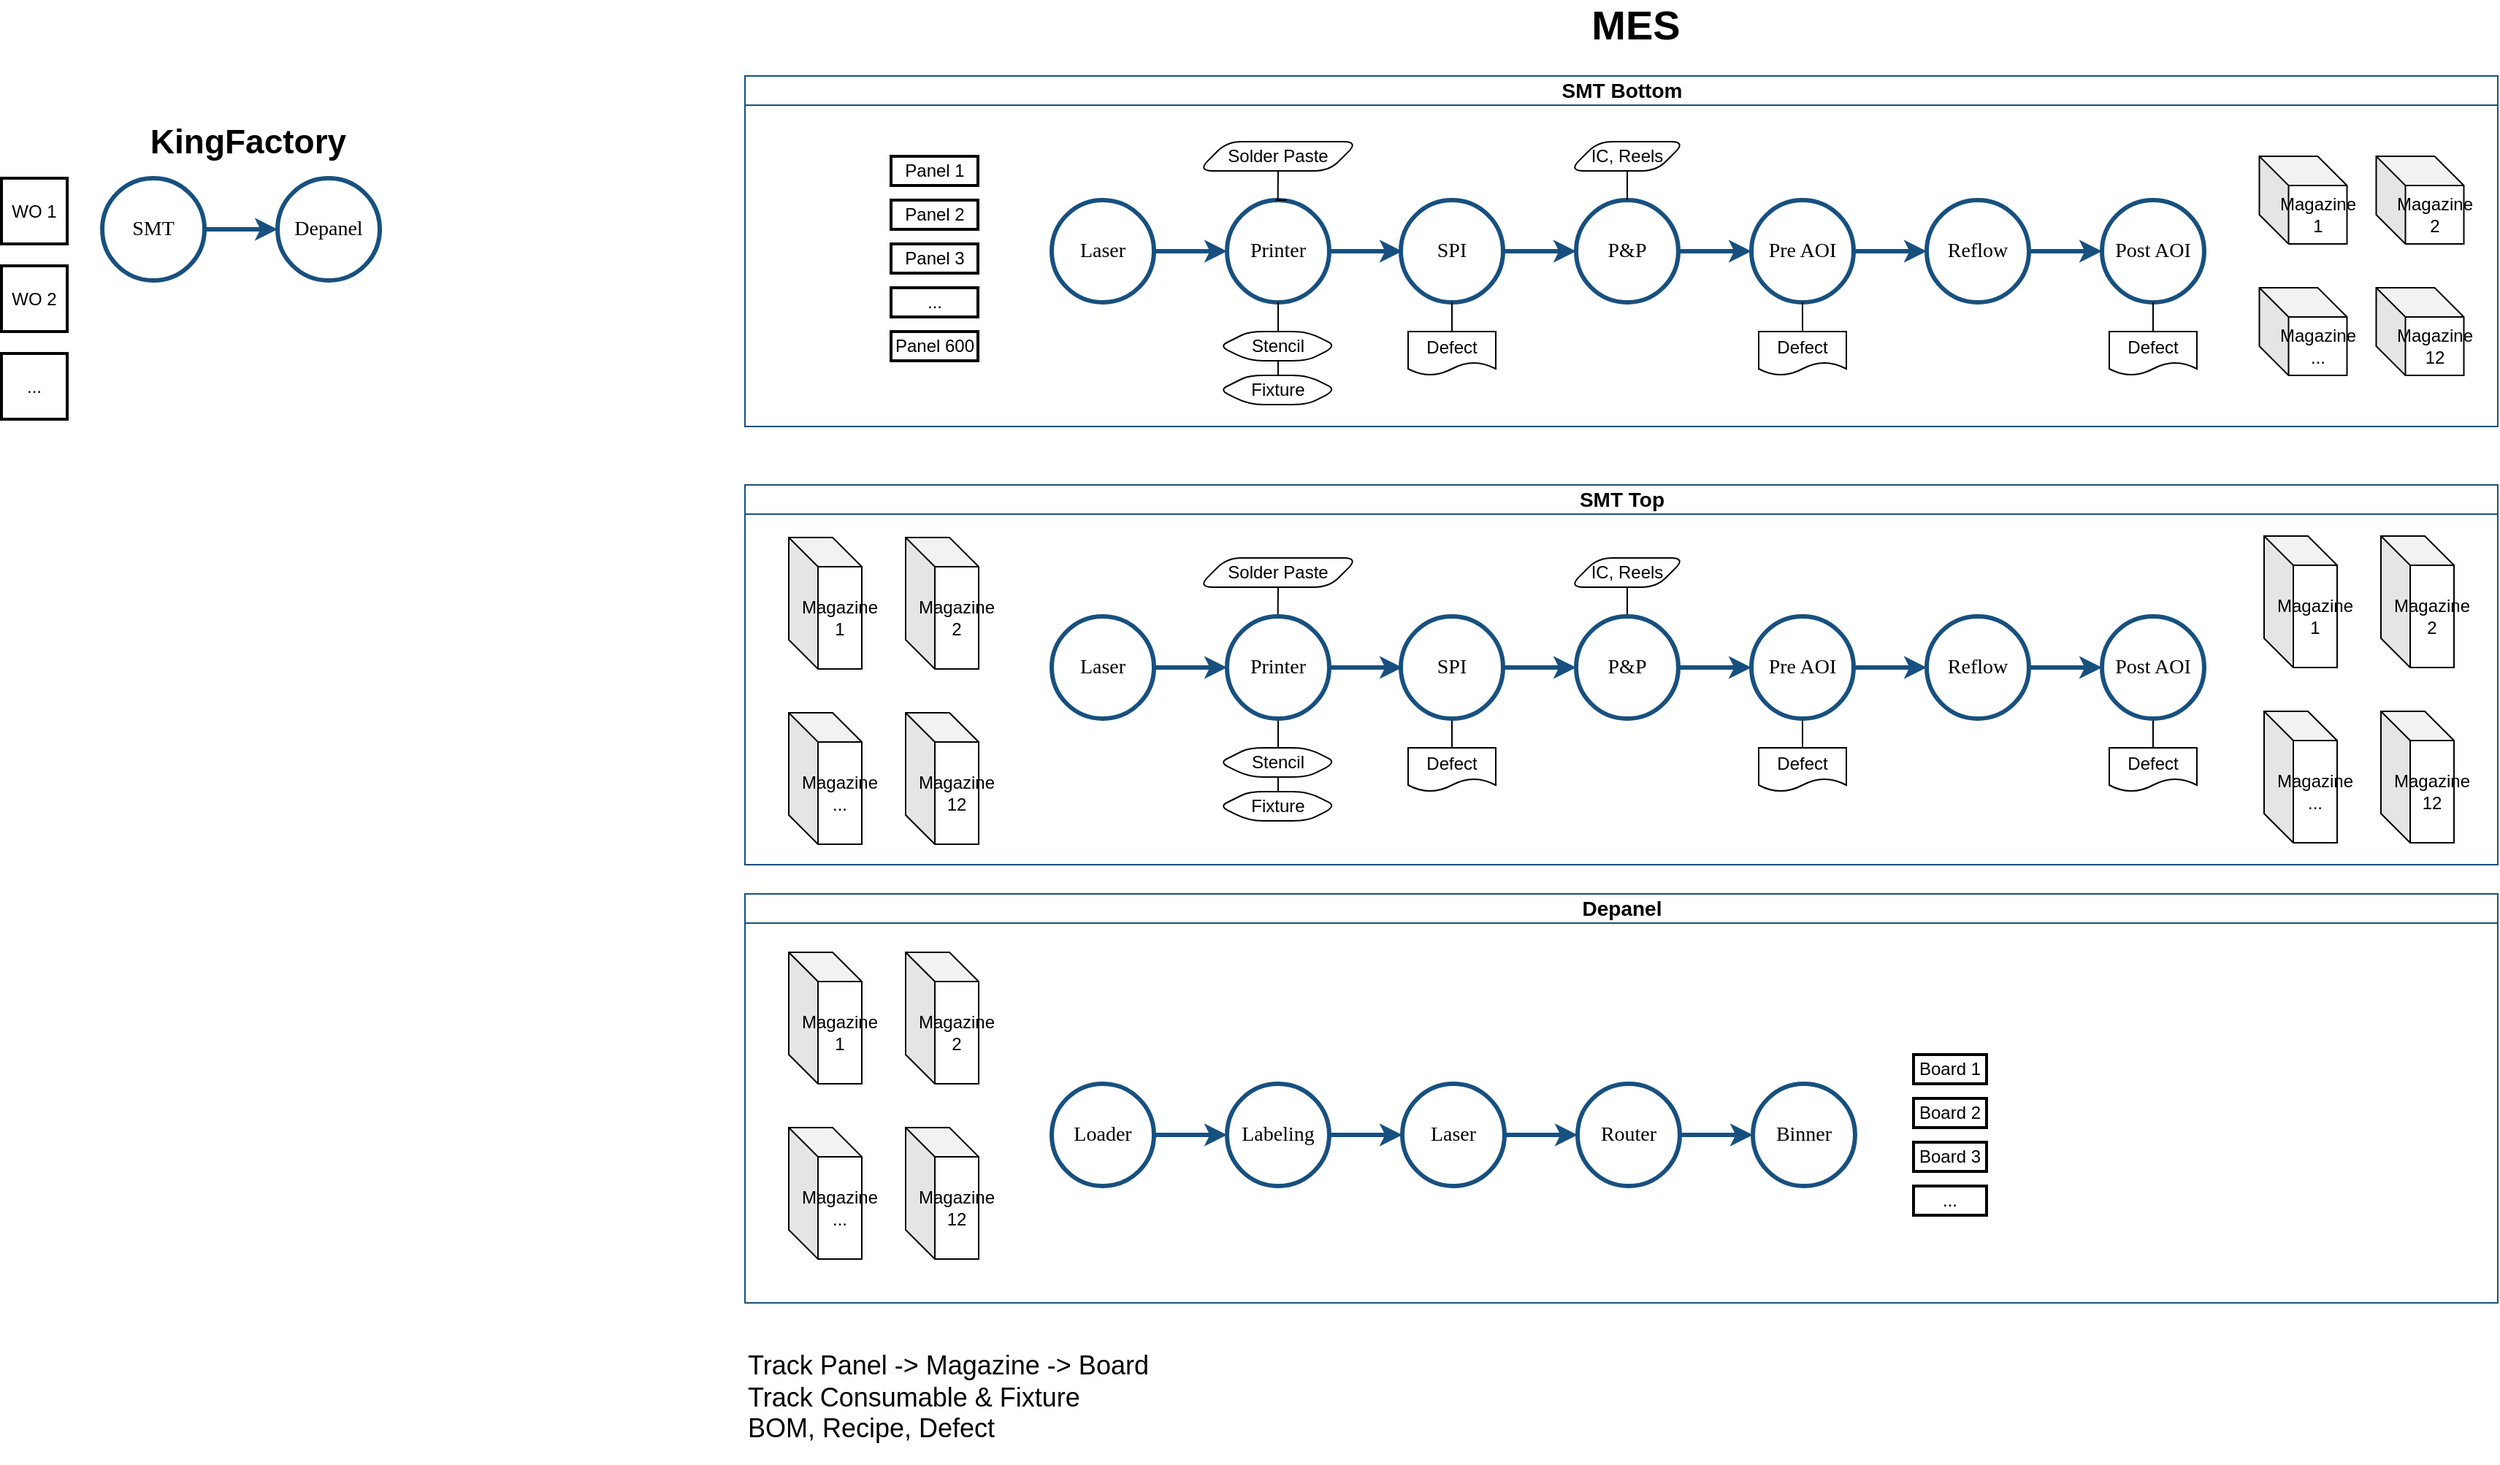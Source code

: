<mxfile version="24.6.4" type="github">
  <diagram name="Page-1" id="Fd1FzEswAbWufd-SexZk">
    <mxGraphModel dx="1406" dy="1894" grid="1" gridSize="10" guides="1" tooltips="1" connect="1" arrows="1" fold="1" page="1" pageScale="1" pageWidth="1169" pageHeight="827" math="0" shadow="0">
      <root>
        <mxCell id="0" />
        <mxCell id="1" parent="0" />
        <mxCell id="p1yy4l3E6SkV4V8z5aji-8" value="SMT Bottom" style="swimlane;html=1;startSize=20;fontSize=14;strokeColor=#17507F;strokeWidth=1;align=center;" parent="1" vertex="1">
          <mxGeometry x="670" y="-40" width="1200" height="240" as="geometry" />
        </mxCell>
        <mxCell id="p1yy4l3E6SkV4V8z5aji-44" style="edgeStyle=orthogonalEdgeStyle;rounded=0;orthogonalLoop=1;jettySize=auto;html=1;exitX=1;exitY=0.5;exitDx=0;exitDy=0;fontSize=14;strokeColor=#17507F;strokeWidth=3;" parent="p1yy4l3E6SkV4V8z5aji-8" source="p1yy4l3E6SkV4V8z5aji-9" target="p1yy4l3E6SkV4V8z5aji-25" edge="1">
          <mxGeometry relative="1" as="geometry" />
        </mxCell>
        <mxCell id="p1yy4l3E6SkV4V8z5aji-9" value="SPI" style="rounded=1;whiteSpace=wrap;html=1;shadow=0;labelBackgroundColor=none;strokeWidth=3;fontFamily=Verdana;fontSize=14;align=center;shape=ellipse;perimeter=ellipsePerimeter;strokeColor=#17507F;" parent="p1yy4l3E6SkV4V8z5aji-8" vertex="1">
          <mxGeometry x="449" y="85" width="70" height="70" as="geometry" />
        </mxCell>
        <mxCell id="p1yy4l3E6SkV4V8z5aji-41" style="edgeStyle=orthogonalEdgeStyle;rounded=0;orthogonalLoop=1;jettySize=auto;html=1;exitX=1;exitY=0.5;exitDx=0;exitDy=0;entryX=0;entryY=0.5;entryDx=0;entryDy=0;fontSize=14;strokeColor=#17507F;strokeWidth=3;" parent="p1yy4l3E6SkV4V8z5aji-8" source="p1yy4l3E6SkV4V8z5aji-20" target="p1yy4l3E6SkV4V8z5aji-22" edge="1">
          <mxGeometry relative="1" as="geometry" />
        </mxCell>
        <mxCell id="p1yy4l3E6SkV4V8z5aji-20" value="Laser" style="rounded=1;whiteSpace=wrap;html=1;shadow=0;labelBackgroundColor=none;strokeWidth=3;fontFamily=Verdana;fontSize=14;align=center;shape=ellipse;perimeter=ellipsePerimeter;strokeColor=#17507F;" parent="p1yy4l3E6SkV4V8z5aji-8" vertex="1">
          <mxGeometry x="210" y="85" width="70" height="70" as="geometry" />
        </mxCell>
        <mxCell id="p1yy4l3E6SkV4V8z5aji-42" style="edgeStyle=orthogonalEdgeStyle;rounded=0;orthogonalLoop=1;jettySize=auto;html=1;exitX=1;exitY=0.5;exitDx=0;exitDy=0;entryX=0;entryY=0.5;entryDx=0;entryDy=0;fontSize=14;strokeColor=#17507F;strokeWidth=3;" parent="p1yy4l3E6SkV4V8z5aji-8" source="p1yy4l3E6SkV4V8z5aji-22" edge="1">
          <mxGeometry relative="1" as="geometry">
            <mxPoint x="450" y="120" as="targetPoint" />
          </mxGeometry>
        </mxCell>
        <mxCell id="p1yy4l3E6SkV4V8z5aji-22" value="Printer" style="rounded=1;whiteSpace=wrap;html=1;shadow=0;labelBackgroundColor=none;strokeWidth=3;fontFamily=Verdana;fontSize=14;align=center;shape=ellipse;perimeter=ellipsePerimeter;strokeColor=#17507F;" parent="p1yy4l3E6SkV4V8z5aji-8" vertex="1">
          <mxGeometry x="330" y="85" width="70" height="70" as="geometry" />
        </mxCell>
        <mxCell id="p1yy4l3E6SkV4V8z5aji-45" style="edgeStyle=orthogonalEdgeStyle;rounded=0;orthogonalLoop=1;jettySize=auto;html=1;exitX=1;exitY=0.5;exitDx=0;exitDy=0;entryX=0;entryY=0.5;entryDx=0;entryDy=0;fontSize=14;strokeColor=#17507F;strokeWidth=3;" parent="p1yy4l3E6SkV4V8z5aji-8" source="p1yy4l3E6SkV4V8z5aji-25" target="p1yy4l3E6SkV4V8z5aji-27" edge="1">
          <mxGeometry relative="1" as="geometry" />
        </mxCell>
        <mxCell id="p1yy4l3E6SkV4V8z5aji-25" value="P&amp;amp;P" style="rounded=1;whiteSpace=wrap;html=1;shadow=0;labelBackgroundColor=none;strokeWidth=3;fontFamily=Verdana;fontSize=14;align=center;shape=ellipse;perimeter=ellipsePerimeter;strokeColor=#17507F;" parent="p1yy4l3E6SkV4V8z5aji-8" vertex="1">
          <mxGeometry x="569" y="85" width="70" height="70" as="geometry" />
        </mxCell>
        <mxCell id="p1yy4l3E6SkV4V8z5aji-46" style="edgeStyle=orthogonalEdgeStyle;rounded=0;orthogonalLoop=1;jettySize=auto;html=1;exitX=1;exitY=0.5;exitDx=0;exitDy=0;entryX=0;entryY=0.5;entryDx=0;entryDy=0;fontSize=14;strokeColor=#17507F;strokeWidth=3;" parent="p1yy4l3E6SkV4V8z5aji-8" source="p1yy4l3E6SkV4V8z5aji-27" target="p1yy4l3E6SkV4V8z5aji-28" edge="1">
          <mxGeometry relative="1" as="geometry" />
        </mxCell>
        <mxCell id="p1yy4l3E6SkV4V8z5aji-27" value="Pre AOI" style="rounded=1;whiteSpace=wrap;html=1;shadow=0;labelBackgroundColor=none;strokeWidth=3;fontFamily=Verdana;fontSize=14;align=center;shape=ellipse;perimeter=ellipsePerimeter;aspect=fixed;strokeColor=#17507F;" parent="p1yy4l3E6SkV4V8z5aji-8" vertex="1">
          <mxGeometry x="689" y="85" width="70" height="70" as="geometry" />
        </mxCell>
        <mxCell id="p1yy4l3E6SkV4V8z5aji-47" style="edgeStyle=orthogonalEdgeStyle;rounded=0;orthogonalLoop=1;jettySize=auto;html=1;exitX=1;exitY=0.5;exitDx=0;exitDy=0;entryX=0;entryY=0.5;entryDx=0;entryDy=0;fontSize=14;strokeColor=#17507F;strokeWidth=3;" parent="p1yy4l3E6SkV4V8z5aji-8" source="p1yy4l3E6SkV4V8z5aji-28" target="p1yy4l3E6SkV4V8z5aji-29" edge="1">
          <mxGeometry relative="1" as="geometry" />
        </mxCell>
        <mxCell id="p1yy4l3E6SkV4V8z5aji-28" value="Reflow" style="rounded=1;whiteSpace=wrap;html=1;shadow=0;labelBackgroundColor=none;strokeWidth=3;fontFamily=Verdana;fontSize=14;align=center;shape=ellipse;perimeter=ellipsePerimeter;strokeColor=#17507F;" parent="p1yy4l3E6SkV4V8z5aji-8" vertex="1">
          <mxGeometry x="809" y="85" width="70" height="70" as="geometry" />
        </mxCell>
        <mxCell id="p1yy4l3E6SkV4V8z5aji-29" value="Post AOI" style="rounded=1;whiteSpace=wrap;html=1;shadow=0;labelBackgroundColor=none;strokeWidth=3;fontFamily=Verdana;fontSize=14;align=center;shape=ellipse;perimeter=ellipsePerimeter;aspect=fixed;strokeColor=#17507F;" parent="p1yy4l3E6SkV4V8z5aji-8" vertex="1">
          <mxGeometry x="929" y="85" width="70" height="70" as="geometry" />
        </mxCell>
        <mxCell id="p1yy4l3E6SkV4V8z5aji-117" value="Panel 1" style="rounded=0;whiteSpace=wrap;html=1;strokeWidth=2;" parent="p1yy4l3E6SkV4V8z5aji-8" vertex="1">
          <mxGeometry x="100" y="55" width="59.5" height="20" as="geometry" />
        </mxCell>
        <mxCell id="p1yy4l3E6SkV4V8z5aji-118" value="Panel 2" style="rounded=0;whiteSpace=wrap;html=1;strokeWidth=2;" parent="p1yy4l3E6SkV4V8z5aji-8" vertex="1">
          <mxGeometry x="100" y="85" width="59.5" height="20" as="geometry" />
        </mxCell>
        <mxCell id="p1yy4l3E6SkV4V8z5aji-119" value="Panel 3" style="rounded=0;whiteSpace=wrap;html=1;strokeWidth=2;" parent="p1yy4l3E6SkV4V8z5aji-8" vertex="1">
          <mxGeometry x="100" y="115" width="59.5" height="20" as="geometry" />
        </mxCell>
        <mxCell id="p1yy4l3E6SkV4V8z5aji-120" value="Panel 600" style="rounded=0;whiteSpace=wrap;html=1;strokeWidth=2;" parent="p1yy4l3E6SkV4V8z5aji-8" vertex="1">
          <mxGeometry x="100" y="175" width="59.5" height="20" as="geometry" />
        </mxCell>
        <mxCell id="4Pd_6d9tEIYuD97MjGwz-25" value="" style="edgeStyle=entityRelationEdgeStyle;startArrow=none;endArrow=none;segment=10;curved=1;sourcePerimeterSpacing=0;targetPerimeterSpacing=0;rounded=0;exitX=0.5;exitY=0;exitDx=0;exitDy=0;" parent="p1yy4l3E6SkV4V8z5aji-8" source="p1yy4l3E6SkV4V8z5aji-22" edge="1">
          <mxGeometry relative="1" as="geometry">
            <mxPoint x="288" y="85" as="sourcePoint" />
            <mxPoint x="369" y="85" as="targetPoint" />
          </mxGeometry>
        </mxCell>
        <mxCell id="4Pd_6d9tEIYuD97MjGwz-45" style="edgeStyle=orthogonalEdgeStyle;rounded=0;orthogonalLoop=1;jettySize=auto;html=1;exitX=0.5;exitY=0;exitDx=0;exitDy=0;endArrow=none;endFill=0;" parent="p1yy4l3E6SkV4V8z5aji-8" source="4Pd_6d9tEIYuD97MjGwz-44" target="p1yy4l3E6SkV4V8z5aji-22" edge="1">
          <mxGeometry relative="1" as="geometry" />
        </mxCell>
        <mxCell id="4Pd_6d9tEIYuD97MjGwz-44" value="Stencil" style="shape=hexagon;whiteSpace=wrap;html=1;fixedSize=1;rounded=1;perimeter=hexagonPerimeter2;" parent="p1yy4l3E6SkV4V8z5aji-8" vertex="1">
          <mxGeometry x="325" y="175" width="80" height="20" as="geometry" />
        </mxCell>
        <mxCell id="4Pd_6d9tEIYuD97MjGwz-48" style="edgeStyle=orthogonalEdgeStyle;rounded=0;orthogonalLoop=1;jettySize=auto;html=1;exitX=0.5;exitY=0;exitDx=0;exitDy=0;entryX=0.5;entryY=1;entryDx=0;entryDy=0;endArrow=none;endFill=0;" parent="p1yy4l3E6SkV4V8z5aji-8" source="4Pd_6d9tEIYuD97MjGwz-46" target="4Pd_6d9tEIYuD97MjGwz-44" edge="1">
          <mxGeometry relative="1" as="geometry" />
        </mxCell>
        <mxCell id="4Pd_6d9tEIYuD97MjGwz-46" value="Fixture" style="shape=hexagon;whiteSpace=wrap;html=1;fixedSize=1;rounded=1;perimeter=hexagonPerimeter2;" parent="p1yy4l3E6SkV4V8z5aji-8" vertex="1">
          <mxGeometry x="325" y="205" width="80" height="20" as="geometry" />
        </mxCell>
        <mxCell id="4Pd_6d9tEIYuD97MjGwz-81" style="edgeStyle=orthogonalEdgeStyle;rounded=0;orthogonalLoop=1;jettySize=auto;html=1;exitX=0.5;exitY=1;exitDx=0;exitDy=0;entryX=0.5;entryY=0;entryDx=0;entryDy=0;endArrow=none;endFill=0;" parent="p1yy4l3E6SkV4V8z5aji-8" source="4Pd_6d9tEIYuD97MjGwz-51" target="p1yy4l3E6SkV4V8z5aji-25" edge="1">
          <mxGeometry relative="1" as="geometry" />
        </mxCell>
        <mxCell id="4Pd_6d9tEIYuD97MjGwz-51" value="IC, Reels" style="shape=parallelogram;whiteSpace=wrap;html=1;fixedSize=1;rounded=1;perimeter=parallelogramPerimeter;" parent="p1yy4l3E6SkV4V8z5aji-8" vertex="1">
          <mxGeometry x="564" y="45" width="80" height="20" as="geometry" />
        </mxCell>
        <mxCell id="4Pd_6d9tEIYuD97MjGwz-79" style="edgeStyle=orthogonalEdgeStyle;rounded=0;orthogonalLoop=1;jettySize=auto;html=1;exitX=0.5;exitY=1;exitDx=0;exitDy=0;endArrow=none;endFill=0;" parent="p1yy4l3E6SkV4V8z5aji-8" source="4Pd_6d9tEIYuD97MjGwz-78" edge="1">
          <mxGeometry relative="1" as="geometry">
            <mxPoint x="364.833" y="85" as="targetPoint" />
          </mxGeometry>
        </mxCell>
        <mxCell id="4Pd_6d9tEIYuD97MjGwz-78" value="Solder Paste" style="shape=parallelogram;whiteSpace=wrap;html=1;fixedSize=1;rounded=1;perimeter=parallelogramPerimeter;" parent="p1yy4l3E6SkV4V8z5aji-8" vertex="1">
          <mxGeometry x="310" y="45" width="110" height="20" as="geometry" />
        </mxCell>
        <mxCell id="4Pd_6d9tEIYuD97MjGwz-86" style="edgeStyle=orthogonalEdgeStyle;rounded=0;orthogonalLoop=1;jettySize=auto;html=1;exitX=0.5;exitY=0;exitDx=0;exitDy=0;entryX=0.5;entryY=1;entryDx=0;entryDy=0;endArrow=none;endFill=0;" parent="p1yy4l3E6SkV4V8z5aji-8" source="4Pd_6d9tEIYuD97MjGwz-82" target="p1yy4l3E6SkV4V8z5aji-27" edge="1">
          <mxGeometry relative="1" as="geometry" />
        </mxCell>
        <mxCell id="4Pd_6d9tEIYuD97MjGwz-82" value="Defect" style="shape=document;whiteSpace=wrap;html=1;boundedLbl=1;" parent="p1yy4l3E6SkV4V8z5aji-8" vertex="1">
          <mxGeometry x="694" y="175" width="60" height="30" as="geometry" />
        </mxCell>
        <mxCell id="4Pd_6d9tEIYuD97MjGwz-85" style="edgeStyle=orthogonalEdgeStyle;rounded=0;orthogonalLoop=1;jettySize=auto;html=1;exitX=0.5;exitY=0;exitDx=0;exitDy=0;entryX=0.5;entryY=1;entryDx=0;entryDy=0;endArrow=none;endFill=0;" parent="p1yy4l3E6SkV4V8z5aji-8" source="4Pd_6d9tEIYuD97MjGwz-83" target="p1yy4l3E6SkV4V8z5aji-9" edge="1">
          <mxGeometry relative="1" as="geometry" />
        </mxCell>
        <mxCell id="4Pd_6d9tEIYuD97MjGwz-83" value="Defect" style="shape=document;whiteSpace=wrap;html=1;boundedLbl=1;" parent="p1yy4l3E6SkV4V8z5aji-8" vertex="1">
          <mxGeometry x="454" y="175" width="60" height="30" as="geometry" />
        </mxCell>
        <mxCell id="4Pd_6d9tEIYuD97MjGwz-87" style="edgeStyle=orthogonalEdgeStyle;rounded=0;orthogonalLoop=1;jettySize=auto;html=1;exitX=0.5;exitY=0;exitDx=0;exitDy=0;entryX=0.5;entryY=1;entryDx=0;entryDy=0;endArrow=none;endFill=0;" parent="p1yy4l3E6SkV4V8z5aji-8" source="4Pd_6d9tEIYuD97MjGwz-84" target="p1yy4l3E6SkV4V8z5aji-29" edge="1">
          <mxGeometry relative="1" as="geometry" />
        </mxCell>
        <mxCell id="4Pd_6d9tEIYuD97MjGwz-84" value="Defect" style="shape=document;whiteSpace=wrap;html=1;boundedLbl=1;" parent="p1yy4l3E6SkV4V8z5aji-8" vertex="1">
          <mxGeometry x="934" y="175" width="60" height="30" as="geometry" />
        </mxCell>
        <mxCell id="mDVPU43XLlDiNvdIwute-2" value="Magazine 1" style="shape=cube;whiteSpace=wrap;html=1;boundedLbl=1;backgroundOutline=1;darkOpacity=0.05;darkOpacity2=0.1;" vertex="1" parent="p1yy4l3E6SkV4V8z5aji-8">
          <mxGeometry x="1036.75" y="55" width="60" height="60" as="geometry" />
        </mxCell>
        <mxCell id="mDVPU43XLlDiNvdIwute-5" value="Magazine ..." style="shape=cube;whiteSpace=wrap;html=1;boundedLbl=1;backgroundOutline=1;darkOpacity=0.05;darkOpacity2=0.1;" vertex="1" parent="p1yy4l3E6SkV4V8z5aji-8">
          <mxGeometry x="1036.75" y="145" width="60" height="60" as="geometry" />
        </mxCell>
        <mxCell id="mDVPU43XLlDiNvdIwute-6" value="Magazine 2" style="shape=cube;whiteSpace=wrap;html=1;boundedLbl=1;backgroundOutline=1;darkOpacity=0.05;darkOpacity2=0.1;" vertex="1" parent="p1yy4l3E6SkV4V8z5aji-8">
          <mxGeometry x="1116.75" y="55" width="60" height="60" as="geometry" />
        </mxCell>
        <mxCell id="mDVPU43XLlDiNvdIwute-7" value="..." style="rounded=0;whiteSpace=wrap;html=1;strokeWidth=2;" vertex="1" parent="p1yy4l3E6SkV4V8z5aji-8">
          <mxGeometry x="100" y="145" width="59.5" height="20" as="geometry" />
        </mxCell>
        <mxCell id="mDVPU43XLlDiNvdIwute-9" value="Magazine 12" style="shape=cube;whiteSpace=wrap;html=1;boundedLbl=1;backgroundOutline=1;darkOpacity=0.05;darkOpacity2=0.1;" vertex="1" parent="p1yy4l3E6SkV4V8z5aji-8">
          <mxGeometry x="1116.75" y="145" width="60" height="60" as="geometry" />
        </mxCell>
        <mxCell id="p1yy4l3E6SkV4V8z5aji-59" value="Depanel" style="swimlane;html=1;startSize=20;fontSize=14;strokeColor=#17507F;strokeWidth=1;" parent="1" vertex="1">
          <mxGeometry x="670" y="520" width="1200" height="280" as="geometry" />
        </mxCell>
        <mxCell id="p1yy4l3E6SkV4V8z5aji-60" style="edgeStyle=orthogonalEdgeStyle;rounded=0;orthogonalLoop=1;jettySize=auto;html=1;exitX=1;exitY=0.5;exitDx=0;exitDy=0;fontSize=14;strokeColor=#17507F;strokeWidth=3;" parent="p1yy4l3E6SkV4V8z5aji-59" source="p1yy4l3E6SkV4V8z5aji-61" target="p1yy4l3E6SkV4V8z5aji-69" edge="1">
          <mxGeometry relative="1" as="geometry" />
        </mxCell>
        <mxCell id="p1yy4l3E6SkV4V8z5aji-61" value="Router" style="rounded=1;whiteSpace=wrap;html=1;shadow=0;labelBackgroundColor=none;strokeWidth=3;fontFamily=Verdana;fontSize=14;align=center;shape=ellipse;perimeter=ellipsePerimeter;strokeColor=#17507F;" parent="p1yy4l3E6SkV4V8z5aji-59" vertex="1">
          <mxGeometry x="570" y="130" width="70" height="70" as="geometry" />
        </mxCell>
        <mxCell id="p1yy4l3E6SkV4V8z5aji-62" style="edgeStyle=orthogonalEdgeStyle;rounded=0;orthogonalLoop=1;jettySize=auto;html=1;exitX=1;exitY=0.5;exitDx=0;exitDy=0;fontSize=14;strokeColor=#17507F;strokeWidth=3;" parent="p1yy4l3E6SkV4V8z5aji-59" source="p1yy4l3E6SkV4V8z5aji-63" target="p1yy4l3E6SkV4V8z5aji-65" edge="1">
          <mxGeometry relative="1" as="geometry" />
        </mxCell>
        <mxCell id="p1yy4l3E6SkV4V8z5aji-63" value="Loader" style="rounded=1;whiteSpace=wrap;html=1;shadow=0;labelBackgroundColor=none;strokeWidth=3;fontFamily=Verdana;fontSize=14;align=center;shape=ellipse;perimeter=ellipsePerimeter;strokeColor=#17507F;" parent="p1yy4l3E6SkV4V8z5aji-59" vertex="1">
          <mxGeometry x="210" y="130" width="70" height="70" as="geometry" />
        </mxCell>
        <mxCell id="p1yy4l3E6SkV4V8z5aji-64" style="edgeStyle=orthogonalEdgeStyle;rounded=0;orthogonalLoop=1;jettySize=auto;html=1;exitX=1;exitY=0.5;exitDx=0;exitDy=0;entryX=0;entryY=0.5;entryDx=0;entryDy=0;fontSize=14;strokeColor=#17507F;strokeWidth=3;" parent="p1yy4l3E6SkV4V8z5aji-59" source="p1yy4l3E6SkV4V8z5aji-65" target="p1yy4l3E6SkV4V8z5aji-67" edge="1">
          <mxGeometry relative="1" as="geometry" />
        </mxCell>
        <mxCell id="p1yy4l3E6SkV4V8z5aji-65" value="Labeling" style="rounded=1;whiteSpace=wrap;html=1;shadow=0;labelBackgroundColor=none;strokeWidth=3;fontFamily=Verdana;fontSize=14;align=center;shape=ellipse;perimeter=ellipsePerimeter;strokeColor=#17507F;" parent="p1yy4l3E6SkV4V8z5aji-59" vertex="1">
          <mxGeometry x="330" y="130" width="70" height="70" as="geometry" />
        </mxCell>
        <mxCell id="p1yy4l3E6SkV4V8z5aji-66" style="edgeStyle=orthogonalEdgeStyle;rounded=0;orthogonalLoop=1;jettySize=auto;html=1;exitX=1;exitY=0.5;exitDx=0;exitDy=0;entryX=0;entryY=0.5;entryDx=0;entryDy=0;fontSize=14;strokeColor=#17507F;strokeWidth=3;" parent="p1yy4l3E6SkV4V8z5aji-59" source="p1yy4l3E6SkV4V8z5aji-67" target="p1yy4l3E6SkV4V8z5aji-61" edge="1">
          <mxGeometry relative="1" as="geometry" />
        </mxCell>
        <mxCell id="p1yy4l3E6SkV4V8z5aji-67" value="Laser" style="rounded=1;whiteSpace=wrap;html=1;shadow=0;labelBackgroundColor=none;strokeWidth=3;fontFamily=Verdana;fontSize=14;align=center;shape=ellipse;perimeter=ellipsePerimeter;strokeColor=#17507F;" parent="p1yy4l3E6SkV4V8z5aji-59" vertex="1">
          <mxGeometry x="450" y="130" width="70" height="70" as="geometry" />
        </mxCell>
        <mxCell id="p1yy4l3E6SkV4V8z5aji-69" value="Binner" style="rounded=1;whiteSpace=wrap;html=1;shadow=0;labelBackgroundColor=none;strokeWidth=3;fontFamily=Verdana;fontSize=14;align=center;shape=ellipse;perimeter=ellipsePerimeter;strokeColor=#17507F;" parent="p1yy4l3E6SkV4V8z5aji-59" vertex="1">
          <mxGeometry x="690" y="130" width="70" height="70" as="geometry" />
        </mxCell>
        <mxCell id="p1yy4l3E6SkV4V8z5aji-122" value="Board 1" style="rounded=0;whiteSpace=wrap;html=1;strokeWidth=2;" parent="p1yy4l3E6SkV4V8z5aji-59" vertex="1">
          <mxGeometry x="800" y="110" width="50" height="20" as="geometry" />
        </mxCell>
        <mxCell id="p1yy4l3E6SkV4V8z5aji-123" value="Board 2" style="rounded=0;whiteSpace=wrap;html=1;strokeWidth=2;" parent="p1yy4l3E6SkV4V8z5aji-59" vertex="1">
          <mxGeometry x="800" y="140" width="50" height="20" as="geometry" />
        </mxCell>
        <mxCell id="p1yy4l3E6SkV4V8z5aji-124" value="Board 3" style="rounded=0;whiteSpace=wrap;html=1;strokeWidth=2;" parent="p1yy4l3E6SkV4V8z5aji-59" vertex="1">
          <mxGeometry x="800" y="170" width="50" height="20" as="geometry" />
        </mxCell>
        <mxCell id="p1yy4l3E6SkV4V8z5aji-125" value="..." style="rounded=0;whiteSpace=wrap;html=1;strokeWidth=2;" parent="p1yy4l3E6SkV4V8z5aji-59" vertex="1">
          <mxGeometry x="800" y="200" width="50" height="20" as="geometry" />
        </mxCell>
        <mxCell id="mDVPU43XLlDiNvdIwute-19" value="Magazine 12" style="shape=cube;whiteSpace=wrap;html=1;boundedLbl=1;backgroundOutline=1;darkOpacity=0.05;darkOpacity2=0.1;" vertex="1" parent="p1yy4l3E6SkV4V8z5aji-59">
          <mxGeometry x="110" y="160" width="50" height="90" as="geometry" />
        </mxCell>
        <mxCell id="mDVPU43XLlDiNvdIwute-20" value="Magazine 2" style="shape=cube;whiteSpace=wrap;html=1;boundedLbl=1;backgroundOutline=1;darkOpacity=0.05;darkOpacity2=0.1;" vertex="1" parent="p1yy4l3E6SkV4V8z5aji-59">
          <mxGeometry x="110" y="40" width="50" height="90" as="geometry" />
        </mxCell>
        <mxCell id="mDVPU43XLlDiNvdIwute-21" value="Magazine 1" style="shape=cube;whiteSpace=wrap;html=1;boundedLbl=1;backgroundOutline=1;darkOpacity=0.05;darkOpacity2=0.1;" vertex="1" parent="p1yy4l3E6SkV4V8z5aji-59">
          <mxGeometry x="30" y="40" width="50" height="90" as="geometry" />
        </mxCell>
        <mxCell id="mDVPU43XLlDiNvdIwute-22" value="Magazine ..." style="shape=cube;whiteSpace=wrap;html=1;boundedLbl=1;backgroundOutline=1;darkOpacity=0.05;darkOpacity2=0.1;" vertex="1" parent="p1yy4l3E6SkV4V8z5aji-59">
          <mxGeometry x="30" y="160" width="50" height="90" as="geometry" />
        </mxCell>
        <mxCell id="p1yy4l3E6SkV4V8z5aji-91" style="edgeStyle=orthogonalEdgeStyle;rounded=0;orthogonalLoop=1;jettySize=auto;html=1;exitX=1;exitY=0.5;exitDx=0;exitDy=0;entryX=0;entryY=0.5;entryDx=0;entryDy=0;strokeColor=#17507f;strokeWidth=3;" parent="1" source="p1yy4l3E6SkV4V8z5aji-88" target="p1yy4l3E6SkV4V8z5aji-89" edge="1">
          <mxGeometry relative="1" as="geometry" />
        </mxCell>
        <mxCell id="p1yy4l3E6SkV4V8z5aji-88" value="SMT" style="rounded=1;whiteSpace=wrap;html=1;shadow=0;labelBackgroundColor=none;strokeWidth=3;fontFamily=Verdana;fontSize=14;align=center;shape=ellipse;perimeter=ellipsePerimeter;strokeColor=#17507f;" parent="1" vertex="1">
          <mxGeometry x="230" y="30" width="70" height="70" as="geometry" />
        </mxCell>
        <mxCell id="p1yy4l3E6SkV4V8z5aji-89" value="Depanel" style="rounded=1;whiteSpace=wrap;html=1;shadow=0;labelBackgroundColor=none;strokeWidth=3;fontFamily=Verdana;fontSize=14;align=center;shape=ellipse;perimeter=ellipsePerimeter;strokeColor=#17507f;" parent="1" vertex="1">
          <mxGeometry x="350" y="30" width="70" height="70" as="geometry" />
        </mxCell>
        <mxCell id="p1yy4l3E6SkV4V8z5aji-114" value="&lt;font style=&quot;font-size: 23px;&quot;&gt;&lt;b&gt;KingFactory&lt;/b&gt;&lt;/font&gt;" style="text;html=1;align=center;verticalAlign=middle;whiteSpace=wrap;rounded=0;" parent="1" vertex="1">
          <mxGeometry x="300" y="-10" width="60" height="30" as="geometry" />
        </mxCell>
        <mxCell id="p1yy4l3E6SkV4V8z5aji-115" value="WO 1" style="whiteSpace=wrap;html=1;aspect=fixed;strokeWidth=2;" parent="1" vertex="1">
          <mxGeometry x="161" y="30" width="45" height="45" as="geometry" />
        </mxCell>
        <mxCell id="p1yy4l3E6SkV4V8z5aji-116" value="WO 2" style="whiteSpace=wrap;html=1;aspect=fixed;strokeWidth=2;" parent="1" vertex="1">
          <mxGeometry x="161" y="90" width="45" height="45" as="geometry" />
        </mxCell>
        <mxCell id="p1yy4l3E6SkV4V8z5aji-121" value="..." style="whiteSpace=wrap;html=1;aspect=fixed;strokeWidth=2;" parent="1" vertex="1">
          <mxGeometry x="161" y="150" width="45" height="45" as="geometry" />
        </mxCell>
        <mxCell id="4Pd_6d9tEIYuD97MjGwz-23" value="&lt;font style=&quot;font-size: 28px;&quot;&gt;&lt;b style=&quot;font-size: 28px;&quot;&gt;MES&lt;/b&gt;&lt;/font&gt;" style="text;html=1;align=center;verticalAlign=middle;whiteSpace=wrap;rounded=0;fontSize=28;" parent="1" vertex="1">
          <mxGeometry x="1250" y="-90" width="60" height="30" as="geometry" />
        </mxCell>
        <mxCell id="4Pd_6d9tEIYuD97MjGwz-88" value="SMT Top" style="swimlane;html=1;startSize=20;fontSize=14;strokeColor=#17507F;strokeWidth=1;" parent="1" vertex="1">
          <mxGeometry x="670" y="240" width="1200" height="260" as="geometry" />
        </mxCell>
        <mxCell id="4Pd_6d9tEIYuD97MjGwz-89" style="edgeStyle=orthogonalEdgeStyle;rounded=0;orthogonalLoop=1;jettySize=auto;html=1;exitX=1;exitY=0.5;exitDx=0;exitDy=0;fontSize=14;strokeColor=#17507F;strokeWidth=3;" parent="4Pd_6d9tEIYuD97MjGwz-88" source="4Pd_6d9tEIYuD97MjGwz-90" target="4Pd_6d9tEIYuD97MjGwz-96" edge="1">
          <mxGeometry relative="1" as="geometry" />
        </mxCell>
        <mxCell id="4Pd_6d9tEIYuD97MjGwz-91" style="edgeStyle=orthogonalEdgeStyle;rounded=0;orthogonalLoop=1;jettySize=auto;html=1;exitX=1;exitY=0.5;exitDx=0;exitDy=0;entryX=0;entryY=0.5;entryDx=0;entryDy=0;fontSize=14;strokeColor=#17507F;strokeWidth=3;" parent="4Pd_6d9tEIYuD97MjGwz-88" source="4Pd_6d9tEIYuD97MjGwz-92" target="4Pd_6d9tEIYuD97MjGwz-94" edge="1">
          <mxGeometry relative="1" as="geometry" />
        </mxCell>
        <mxCell id="4Pd_6d9tEIYuD97MjGwz-93" style="edgeStyle=orthogonalEdgeStyle;rounded=0;orthogonalLoop=1;jettySize=auto;html=1;exitX=1;exitY=0.5;exitDx=0;exitDy=0;entryX=0;entryY=0.5;entryDx=0;entryDy=0;fontSize=14;strokeColor=#17507F;strokeWidth=3;" parent="4Pd_6d9tEIYuD97MjGwz-88" source="4Pd_6d9tEIYuD97MjGwz-94" edge="1">
          <mxGeometry relative="1" as="geometry">
            <mxPoint x="450" y="125" as="targetPoint" />
          </mxGeometry>
        </mxCell>
        <mxCell id="4Pd_6d9tEIYuD97MjGwz-95" style="edgeStyle=orthogonalEdgeStyle;rounded=0;orthogonalLoop=1;jettySize=auto;html=1;exitX=1;exitY=0.5;exitDx=0;exitDy=0;entryX=0;entryY=0.5;entryDx=0;entryDy=0;fontSize=14;strokeColor=#17507F;strokeWidth=3;" parent="4Pd_6d9tEIYuD97MjGwz-88" source="4Pd_6d9tEIYuD97MjGwz-96" target="4Pd_6d9tEIYuD97MjGwz-98" edge="1">
          <mxGeometry relative="1" as="geometry" />
        </mxCell>
        <mxCell id="4Pd_6d9tEIYuD97MjGwz-97" style="edgeStyle=orthogonalEdgeStyle;rounded=0;orthogonalLoop=1;jettySize=auto;html=1;exitX=1;exitY=0.5;exitDx=0;exitDy=0;entryX=0;entryY=0.5;entryDx=0;entryDy=0;fontSize=14;strokeColor=#17507F;strokeWidth=3;" parent="4Pd_6d9tEIYuD97MjGwz-88" source="4Pd_6d9tEIYuD97MjGwz-98" target="4Pd_6d9tEIYuD97MjGwz-100" edge="1">
          <mxGeometry relative="1" as="geometry" />
        </mxCell>
        <mxCell id="4Pd_6d9tEIYuD97MjGwz-99" style="edgeStyle=orthogonalEdgeStyle;rounded=0;orthogonalLoop=1;jettySize=auto;html=1;exitX=1;exitY=0.5;exitDx=0;exitDy=0;entryX=0;entryY=0.5;entryDx=0;entryDy=0;fontSize=14;strokeColor=#17507F;strokeWidth=3;" parent="4Pd_6d9tEIYuD97MjGwz-88" source="4Pd_6d9tEIYuD97MjGwz-100" target="4Pd_6d9tEIYuD97MjGwz-101" edge="1">
          <mxGeometry relative="1" as="geometry" />
        </mxCell>
        <mxCell id="4Pd_6d9tEIYuD97MjGwz-106" value="" style="edgeStyle=entityRelationEdgeStyle;startArrow=none;endArrow=none;segment=10;curved=1;sourcePerimeterSpacing=0;targetPerimeterSpacing=0;rounded=0;exitX=0.5;exitY=0;exitDx=0;exitDy=0;" parent="4Pd_6d9tEIYuD97MjGwz-88" source="4Pd_6d9tEIYuD97MjGwz-94" edge="1">
          <mxGeometry relative="1" as="geometry">
            <mxPoint x="288" y="90" as="sourcePoint" />
            <mxPoint x="369" y="90" as="targetPoint" />
          </mxGeometry>
        </mxCell>
        <mxCell id="4Pd_6d9tEIYuD97MjGwz-107" style="edgeStyle=orthogonalEdgeStyle;rounded=0;orthogonalLoop=1;jettySize=auto;html=1;exitX=0.5;exitY=0;exitDx=0;exitDy=0;endArrow=none;endFill=0;" parent="4Pd_6d9tEIYuD97MjGwz-88" source="4Pd_6d9tEIYuD97MjGwz-108" target="4Pd_6d9tEIYuD97MjGwz-94" edge="1">
          <mxGeometry relative="1" as="geometry" />
        </mxCell>
        <mxCell id="4Pd_6d9tEIYuD97MjGwz-109" style="edgeStyle=orthogonalEdgeStyle;rounded=0;orthogonalLoop=1;jettySize=auto;html=1;exitX=0.5;exitY=0;exitDx=0;exitDy=0;entryX=0.5;entryY=1;entryDx=0;entryDy=0;endArrow=none;endFill=0;" parent="4Pd_6d9tEIYuD97MjGwz-88" source="4Pd_6d9tEIYuD97MjGwz-110" target="4Pd_6d9tEIYuD97MjGwz-108" edge="1">
          <mxGeometry relative="1" as="geometry" />
        </mxCell>
        <mxCell id="4Pd_6d9tEIYuD97MjGwz-111" style="edgeStyle=orthogonalEdgeStyle;rounded=0;orthogonalLoop=1;jettySize=auto;html=1;exitX=0.5;exitY=1;exitDx=0;exitDy=0;entryX=0.5;entryY=0;entryDx=0;entryDy=0;endArrow=none;endFill=0;" parent="4Pd_6d9tEIYuD97MjGwz-88" source="4Pd_6d9tEIYuD97MjGwz-112" target="4Pd_6d9tEIYuD97MjGwz-96" edge="1">
          <mxGeometry relative="1" as="geometry" />
        </mxCell>
        <mxCell id="4Pd_6d9tEIYuD97MjGwz-113" style="edgeStyle=orthogonalEdgeStyle;rounded=0;orthogonalLoop=1;jettySize=auto;html=1;exitX=0.5;exitY=1;exitDx=0;exitDy=0;endArrow=none;endFill=0;" parent="4Pd_6d9tEIYuD97MjGwz-88" source="4Pd_6d9tEIYuD97MjGwz-114" edge="1">
          <mxGeometry relative="1" as="geometry">
            <mxPoint x="364.833" y="90" as="targetPoint" />
          </mxGeometry>
        </mxCell>
        <mxCell id="4Pd_6d9tEIYuD97MjGwz-115" style="edgeStyle=orthogonalEdgeStyle;rounded=0;orthogonalLoop=1;jettySize=auto;html=1;exitX=0.5;exitY=0;exitDx=0;exitDy=0;entryX=0.5;entryY=1;entryDx=0;entryDy=0;endArrow=none;endFill=0;" parent="4Pd_6d9tEIYuD97MjGwz-88" source="4Pd_6d9tEIYuD97MjGwz-116" target="4Pd_6d9tEIYuD97MjGwz-98" edge="1">
          <mxGeometry relative="1" as="geometry" />
        </mxCell>
        <mxCell id="4Pd_6d9tEIYuD97MjGwz-117" style="edgeStyle=orthogonalEdgeStyle;rounded=0;orthogonalLoop=1;jettySize=auto;html=1;exitX=0.5;exitY=0;exitDx=0;exitDy=0;entryX=0.5;entryY=1;entryDx=0;entryDy=0;endArrow=none;endFill=0;" parent="4Pd_6d9tEIYuD97MjGwz-88" source="4Pd_6d9tEIYuD97MjGwz-118" target="4Pd_6d9tEIYuD97MjGwz-90" edge="1">
          <mxGeometry relative="1" as="geometry" />
        </mxCell>
        <mxCell id="4Pd_6d9tEIYuD97MjGwz-119" style="edgeStyle=orthogonalEdgeStyle;rounded=0;orthogonalLoop=1;jettySize=auto;html=1;exitX=0.5;exitY=0;exitDx=0;exitDy=0;entryX=0.5;entryY=1;entryDx=0;entryDy=0;endArrow=none;endFill=0;" parent="4Pd_6d9tEIYuD97MjGwz-88" source="4Pd_6d9tEIYuD97MjGwz-120" target="4Pd_6d9tEIYuD97MjGwz-101" edge="1">
          <mxGeometry relative="1" as="geometry" />
        </mxCell>
        <mxCell id="4Pd_6d9tEIYuD97MjGwz-90" value="SPI" style="rounded=1;whiteSpace=wrap;html=1;shadow=0;labelBackgroundColor=none;strokeWidth=3;fontFamily=Verdana;fontSize=14;align=center;shape=ellipse;perimeter=ellipsePerimeter;strokeColor=#17507F;" parent="4Pd_6d9tEIYuD97MjGwz-88" vertex="1">
          <mxGeometry x="449" y="90" width="70" height="70" as="geometry" />
        </mxCell>
        <mxCell id="4Pd_6d9tEIYuD97MjGwz-92" value="Laser" style="rounded=1;whiteSpace=wrap;html=1;shadow=0;labelBackgroundColor=none;strokeWidth=3;fontFamily=Verdana;fontSize=14;align=center;shape=ellipse;perimeter=ellipsePerimeter;strokeColor=#17507F;" parent="4Pd_6d9tEIYuD97MjGwz-88" vertex="1">
          <mxGeometry x="210" y="90" width="70" height="70" as="geometry" />
        </mxCell>
        <mxCell id="4Pd_6d9tEIYuD97MjGwz-94" value="Printer" style="rounded=1;whiteSpace=wrap;html=1;shadow=0;labelBackgroundColor=none;strokeWidth=3;fontFamily=Verdana;fontSize=14;align=center;shape=ellipse;perimeter=ellipsePerimeter;strokeColor=#17507F;" parent="4Pd_6d9tEIYuD97MjGwz-88" vertex="1">
          <mxGeometry x="330" y="90" width="70" height="70" as="geometry" />
        </mxCell>
        <mxCell id="4Pd_6d9tEIYuD97MjGwz-96" value="P&amp;amp;P" style="rounded=1;whiteSpace=wrap;html=1;shadow=0;labelBackgroundColor=none;strokeWidth=3;fontFamily=Verdana;fontSize=14;align=center;shape=ellipse;perimeter=ellipsePerimeter;strokeColor=#17507F;" parent="4Pd_6d9tEIYuD97MjGwz-88" vertex="1">
          <mxGeometry x="569" y="90" width="70" height="70" as="geometry" />
        </mxCell>
        <mxCell id="4Pd_6d9tEIYuD97MjGwz-98" value="Pre AOI" style="rounded=1;whiteSpace=wrap;html=1;shadow=0;labelBackgroundColor=none;strokeWidth=3;fontFamily=Verdana;fontSize=14;align=center;shape=ellipse;perimeter=ellipsePerimeter;aspect=fixed;strokeColor=#17507F;" parent="4Pd_6d9tEIYuD97MjGwz-88" vertex="1">
          <mxGeometry x="689" y="90" width="70" height="70" as="geometry" />
        </mxCell>
        <mxCell id="4Pd_6d9tEIYuD97MjGwz-100" value="Reflow" style="rounded=1;whiteSpace=wrap;html=1;shadow=0;labelBackgroundColor=none;strokeWidth=3;fontFamily=Verdana;fontSize=14;align=center;shape=ellipse;perimeter=ellipsePerimeter;strokeColor=#17507F;" parent="4Pd_6d9tEIYuD97MjGwz-88" vertex="1">
          <mxGeometry x="809" y="90" width="70" height="70" as="geometry" />
        </mxCell>
        <mxCell id="4Pd_6d9tEIYuD97MjGwz-101" value="Post AOI" style="rounded=1;whiteSpace=wrap;html=1;shadow=0;labelBackgroundColor=none;strokeWidth=3;fontFamily=Verdana;fontSize=14;align=center;shape=ellipse;perimeter=ellipsePerimeter;aspect=fixed;strokeColor=#17507F;" parent="4Pd_6d9tEIYuD97MjGwz-88" vertex="1">
          <mxGeometry x="929" y="90" width="70" height="70" as="geometry" />
        </mxCell>
        <mxCell id="4Pd_6d9tEIYuD97MjGwz-108" value="Stencil" style="shape=hexagon;whiteSpace=wrap;html=1;fixedSize=1;rounded=1;perimeter=hexagonPerimeter2;" parent="4Pd_6d9tEIYuD97MjGwz-88" vertex="1">
          <mxGeometry x="325" y="180" width="80" height="20" as="geometry" />
        </mxCell>
        <mxCell id="4Pd_6d9tEIYuD97MjGwz-110" value="Fixture" style="shape=hexagon;whiteSpace=wrap;html=1;fixedSize=1;rounded=1;perimeter=hexagonPerimeter2;" parent="4Pd_6d9tEIYuD97MjGwz-88" vertex="1">
          <mxGeometry x="325" y="210" width="80" height="20" as="geometry" />
        </mxCell>
        <mxCell id="4Pd_6d9tEIYuD97MjGwz-112" value="IC, Reels" style="shape=parallelogram;whiteSpace=wrap;html=1;fixedSize=1;rounded=1;perimeter=parallelogramPerimeter;" parent="4Pd_6d9tEIYuD97MjGwz-88" vertex="1">
          <mxGeometry x="564" y="50" width="80" height="20" as="geometry" />
        </mxCell>
        <mxCell id="4Pd_6d9tEIYuD97MjGwz-114" value="Solder Paste" style="shape=parallelogram;whiteSpace=wrap;html=1;fixedSize=1;rounded=1;perimeter=parallelogramPerimeter;" parent="4Pd_6d9tEIYuD97MjGwz-88" vertex="1">
          <mxGeometry x="310" y="50" width="110" height="20" as="geometry" />
        </mxCell>
        <mxCell id="4Pd_6d9tEIYuD97MjGwz-116" value="Defect" style="shape=document;whiteSpace=wrap;html=1;boundedLbl=1;" parent="4Pd_6d9tEIYuD97MjGwz-88" vertex="1">
          <mxGeometry x="694" y="180" width="60" height="30" as="geometry" />
        </mxCell>
        <mxCell id="4Pd_6d9tEIYuD97MjGwz-118" value="Defect" style="shape=document;whiteSpace=wrap;html=1;boundedLbl=1;" parent="4Pd_6d9tEIYuD97MjGwz-88" vertex="1">
          <mxGeometry x="454" y="180" width="60" height="30" as="geometry" />
        </mxCell>
        <mxCell id="4Pd_6d9tEIYuD97MjGwz-120" value="Defect" style="shape=document;whiteSpace=wrap;html=1;boundedLbl=1;" parent="4Pd_6d9tEIYuD97MjGwz-88" vertex="1">
          <mxGeometry x="934" y="180" width="60" height="30" as="geometry" />
        </mxCell>
        <mxCell id="mDVPU43XLlDiNvdIwute-13" value="Magazine 12" style="shape=cube;whiteSpace=wrap;html=1;boundedLbl=1;backgroundOutline=1;darkOpacity=0.05;darkOpacity2=0.1;" vertex="1" parent="4Pd_6d9tEIYuD97MjGwz-88">
          <mxGeometry x="110" y="156" width="50" height="90" as="geometry" />
        </mxCell>
        <mxCell id="mDVPU43XLlDiNvdIwute-12" value="Magazine 2" style="shape=cube;whiteSpace=wrap;html=1;boundedLbl=1;backgroundOutline=1;darkOpacity=0.05;darkOpacity2=0.1;" vertex="1" parent="4Pd_6d9tEIYuD97MjGwz-88">
          <mxGeometry x="110" y="36" width="50" height="90" as="geometry" />
        </mxCell>
        <mxCell id="mDVPU43XLlDiNvdIwute-10" value="Magazine 1" style="shape=cube;whiteSpace=wrap;html=1;boundedLbl=1;backgroundOutline=1;darkOpacity=0.05;darkOpacity2=0.1;" vertex="1" parent="4Pd_6d9tEIYuD97MjGwz-88">
          <mxGeometry x="30" y="36" width="50" height="90" as="geometry" />
        </mxCell>
        <mxCell id="mDVPU43XLlDiNvdIwute-11" value="Magazine ..." style="shape=cube;whiteSpace=wrap;html=1;boundedLbl=1;backgroundOutline=1;darkOpacity=0.05;darkOpacity2=0.1;" vertex="1" parent="4Pd_6d9tEIYuD97MjGwz-88">
          <mxGeometry x="30" y="156" width="50" height="90" as="geometry" />
        </mxCell>
        <mxCell id="mDVPU43XLlDiNvdIwute-15" value="Magazine 12" style="shape=cube;whiteSpace=wrap;html=1;boundedLbl=1;backgroundOutline=1;darkOpacity=0.05;darkOpacity2=0.1;" vertex="1" parent="4Pd_6d9tEIYuD97MjGwz-88">
          <mxGeometry x="1120" y="155" width="50" height="90" as="geometry" />
        </mxCell>
        <mxCell id="mDVPU43XLlDiNvdIwute-16" value="Magazine 2" style="shape=cube;whiteSpace=wrap;html=1;boundedLbl=1;backgroundOutline=1;darkOpacity=0.05;darkOpacity2=0.1;" vertex="1" parent="4Pd_6d9tEIYuD97MjGwz-88">
          <mxGeometry x="1120" y="35" width="50" height="90" as="geometry" />
        </mxCell>
        <mxCell id="mDVPU43XLlDiNvdIwute-17" value="Magazine 1" style="shape=cube;whiteSpace=wrap;html=1;boundedLbl=1;backgroundOutline=1;darkOpacity=0.05;darkOpacity2=0.1;" vertex="1" parent="4Pd_6d9tEIYuD97MjGwz-88">
          <mxGeometry x="1040" y="35" width="50" height="90" as="geometry" />
        </mxCell>
        <mxCell id="mDVPU43XLlDiNvdIwute-18" value="Magazine ..." style="shape=cube;whiteSpace=wrap;html=1;boundedLbl=1;backgroundOutline=1;darkOpacity=0.05;darkOpacity2=0.1;" vertex="1" parent="4Pd_6d9tEIYuD97MjGwz-88">
          <mxGeometry x="1040" y="155" width="50" height="90" as="geometry" />
        </mxCell>
        <mxCell id="mDVPU43XLlDiNvdIwute-1" value="&lt;font style=&quot;font-size: 18px;&quot;&gt;Track Panel -&amp;gt; Magazine -&amp;gt; Board&lt;/font&gt;&lt;div&gt;&lt;span style=&quot;font-size: 18px;&quot;&gt;Track Consumable &amp;amp; Fixture&lt;/span&gt;&lt;/div&gt;&lt;div&gt;&lt;span style=&quot;font-size: 18px;&quot;&gt;BOM, Recipe, Defect&lt;/span&gt;&lt;/div&gt;" style="text;html=1;align=left;verticalAlign=middle;whiteSpace=wrap;rounded=0;" vertex="1" parent="1">
          <mxGeometry x="670" y="820" width="560" height="90" as="geometry" />
        </mxCell>
      </root>
    </mxGraphModel>
  </diagram>
</mxfile>
